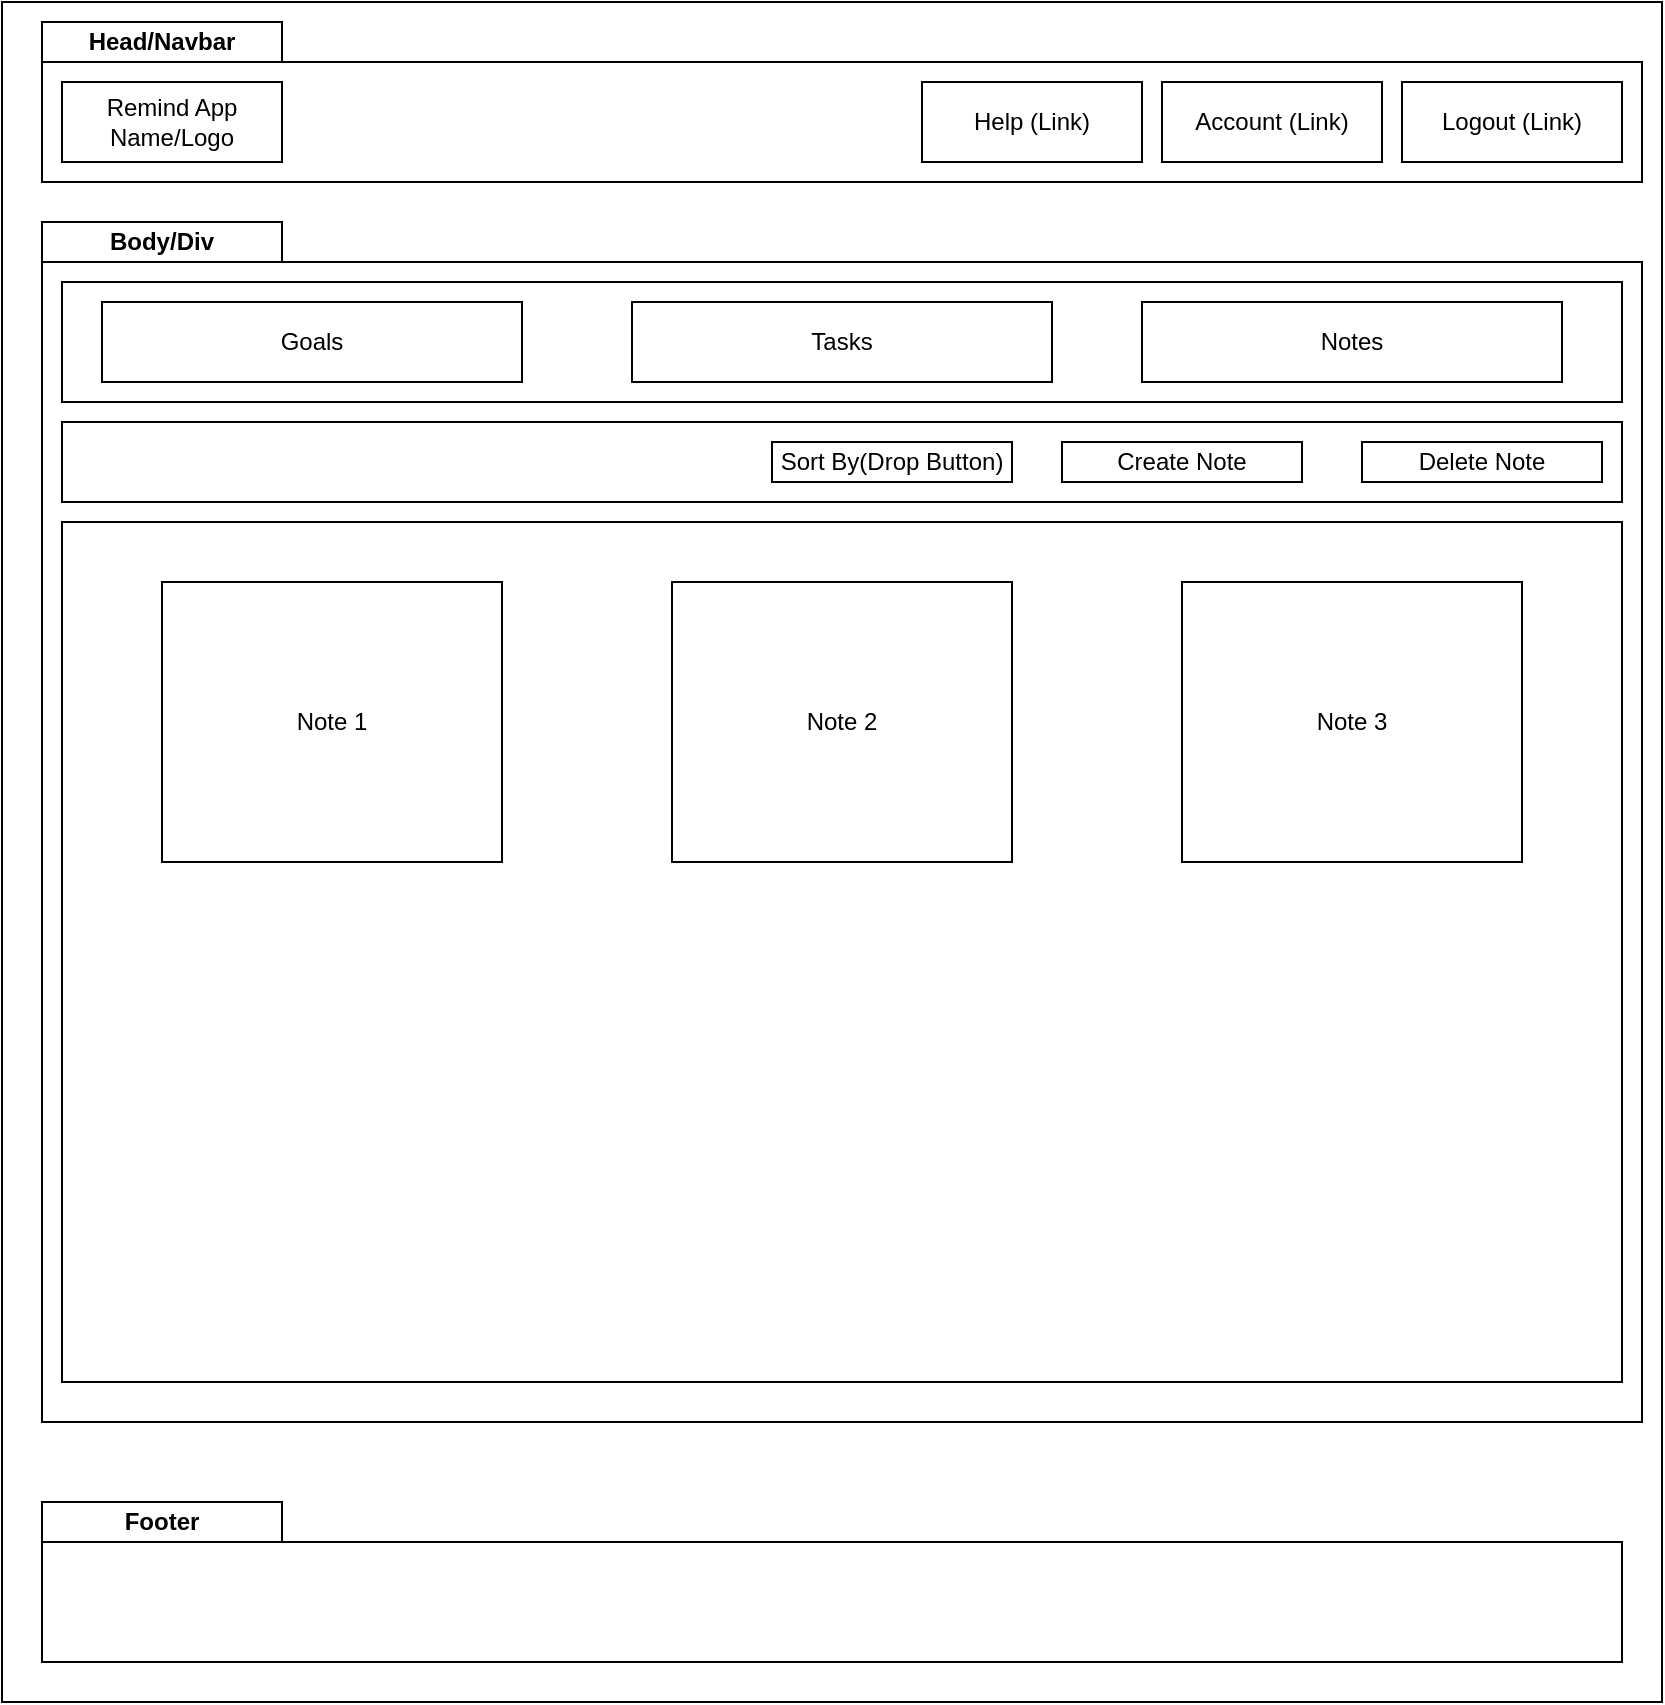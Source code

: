 <mxfile version="13.8.1" type="device"><diagram id="VvOLcTfzo8LKAhhhwUTT" name="Page-1"><mxGraphModel dx="868" dy="450" grid="1" gridSize="10" guides="1" tooltips="1" connect="1" arrows="1" fold="1" page="1" pageScale="1" pageWidth="850" pageHeight="1100" math="0" shadow="0"><root><mxCell id="0"/><mxCell id="1" parent="0"/><mxCell id="4knDLGQfDgZvqx23szhq-1" value="" style="rounded=0;whiteSpace=wrap;html=1;" parent="1" vertex="1"><mxGeometry x="10" y="10" width="830" height="850" as="geometry"/></mxCell><mxCell id="4knDLGQfDgZvqx23szhq-2" value="" style="rounded=0;whiteSpace=wrap;html=1;" parent="1" vertex="1"><mxGeometry x="30" y="40" width="800" height="60" as="geometry"/></mxCell><mxCell id="4knDLGQfDgZvqx23szhq-3" value="&lt;b&gt;Head/Navbar&lt;/b&gt;" style="rounded=0;whiteSpace=wrap;html=1;" parent="1" vertex="1"><mxGeometry x="30" y="20" width="120" height="20" as="geometry"/></mxCell><mxCell id="4knDLGQfDgZvqx23szhq-4" value="Logout&amp;nbsp;(Link)" style="rounded=0;whiteSpace=wrap;html=1;" parent="1" vertex="1"><mxGeometry x="710" y="50" width="110" height="40" as="geometry"/></mxCell><mxCell id="4knDLGQfDgZvqx23szhq-5" value="Account&amp;nbsp;(Link)" style="rounded=0;whiteSpace=wrap;html=1;" parent="1" vertex="1"><mxGeometry x="590" y="50" width="110" height="40" as="geometry"/></mxCell><mxCell id="4knDLGQfDgZvqx23szhq-6" value="Remind App Name/Logo" style="rounded=0;whiteSpace=wrap;html=1;" parent="1" vertex="1"><mxGeometry x="40" y="50" width="110" height="40" as="geometry"/></mxCell><mxCell id="4knDLGQfDgZvqx23szhq-7" value="" style="rounded=0;whiteSpace=wrap;html=1;" parent="1" vertex="1"><mxGeometry x="30" y="140" width="800" height="580" as="geometry"/></mxCell><mxCell id="4knDLGQfDgZvqx23szhq-8" value="&lt;b&gt;Body/Div&lt;/b&gt;" style="rounded=0;whiteSpace=wrap;html=1;" parent="1" vertex="1"><mxGeometry x="30" y="120" width="120" height="20" as="geometry"/></mxCell><mxCell id="4knDLGQfDgZvqx23szhq-9" value="" style="rounded=0;whiteSpace=wrap;html=1;" parent="1" vertex="1"><mxGeometry x="40" y="150" width="780" height="60" as="geometry"/></mxCell><mxCell id="4knDLGQfDgZvqx23szhq-10" value="Goals" style="rounded=0;whiteSpace=wrap;html=1;" parent="1" vertex="1"><mxGeometry x="60" y="160" width="210" height="40" as="geometry"/></mxCell><mxCell id="4knDLGQfDgZvqx23szhq-12" value="Tasks" style="rounded=0;whiteSpace=wrap;html=1;" parent="1" vertex="1"><mxGeometry x="325" y="160" width="210" height="40" as="geometry"/></mxCell><mxCell id="4knDLGQfDgZvqx23szhq-13" value="Notes" style="rounded=0;whiteSpace=wrap;html=1;" parent="1" vertex="1"><mxGeometry x="580" y="160" width="210" height="40" as="geometry"/></mxCell><mxCell id="4knDLGQfDgZvqx23szhq-14" value="" style="rounded=0;whiteSpace=wrap;html=1;" parent="1" vertex="1"><mxGeometry x="40" y="270" width="780" height="430" as="geometry"/></mxCell><mxCell id="4knDLGQfDgZvqx23szhq-15" value="" style="rounded=0;whiteSpace=wrap;html=1;align=left;" parent="1" vertex="1"><mxGeometry x="30" y="780" width="790" height="60" as="geometry"/></mxCell><mxCell id="4knDLGQfDgZvqx23szhq-16" value="&lt;b&gt;Footer&lt;/b&gt;" style="rounded=0;whiteSpace=wrap;html=1;" parent="1" vertex="1"><mxGeometry x="30" y="760" width="120" height="20" as="geometry"/></mxCell><mxCell id="4knDLGQfDgZvqx23szhq-17" value="Note 1" style="rounded=0;whiteSpace=wrap;html=1;" parent="1" vertex="1"><mxGeometry x="90" y="300" width="170" height="140" as="geometry"/></mxCell><mxCell id="ShGl4tO8XZelJhYZVPVj-1" value="Help&amp;nbsp;(Link)" style="rounded=0;whiteSpace=wrap;html=1;" parent="1" vertex="1"><mxGeometry x="470" y="50" width="110" height="40" as="geometry"/></mxCell><mxCell id="ShGl4tO8XZelJhYZVPVj-2" value="&amp;nbsp;" style="rounded=0;whiteSpace=wrap;html=1;align=left;" parent="1" vertex="1"><mxGeometry x="40" y="220" width="780" height="40" as="geometry"/></mxCell><mxCell id="qvhDEOiV1TvzPcB4VjWo-1" value="Note 2" style="rounded=0;whiteSpace=wrap;html=1;" parent="1" vertex="1"><mxGeometry x="345" y="300" width="170" height="140" as="geometry"/></mxCell><mxCell id="qvhDEOiV1TvzPcB4VjWo-3" value="Note 3" style="rounded=0;whiteSpace=wrap;html=1;" parent="1" vertex="1"><mxGeometry x="600" y="300" width="170" height="140" as="geometry"/></mxCell><mxCell id="qvhDEOiV1TvzPcB4VjWo-5" value="Create Note" style="rounded=0;whiteSpace=wrap;html=1;" parent="1" vertex="1"><mxGeometry x="540" y="230" width="120" height="20" as="geometry"/></mxCell><mxCell id="8nffNCQwOn4c-l744hN8-1" value="Delete Note" style="rounded=0;whiteSpace=wrap;html=1;" vertex="1" parent="1"><mxGeometry x="690" y="230" width="120" height="20" as="geometry"/></mxCell><mxCell id="8nffNCQwOn4c-l744hN8-2" value="Sort By(Drop Button)" style="rounded=0;whiteSpace=wrap;html=1;" vertex="1" parent="1"><mxGeometry x="395" y="230" width="120" height="20" as="geometry"/></mxCell></root></mxGraphModel></diagram></mxfile>